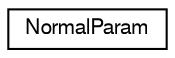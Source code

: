 digraph G
{
  edge [fontname="FreeSans",fontsize="10",labelfontname="FreeSans",labelfontsize="10"];
  node [fontname="FreeSans",fontsize="10",shape=record];
  rankdir="LR";
  Node1 [label="NormalParam",height=0.2,width=0.4,color="black", fillcolor="white", style="filled",URL="$classNormalParam.shtml",tooltip="A parameters class for an isotropic normal distribution."];
}
